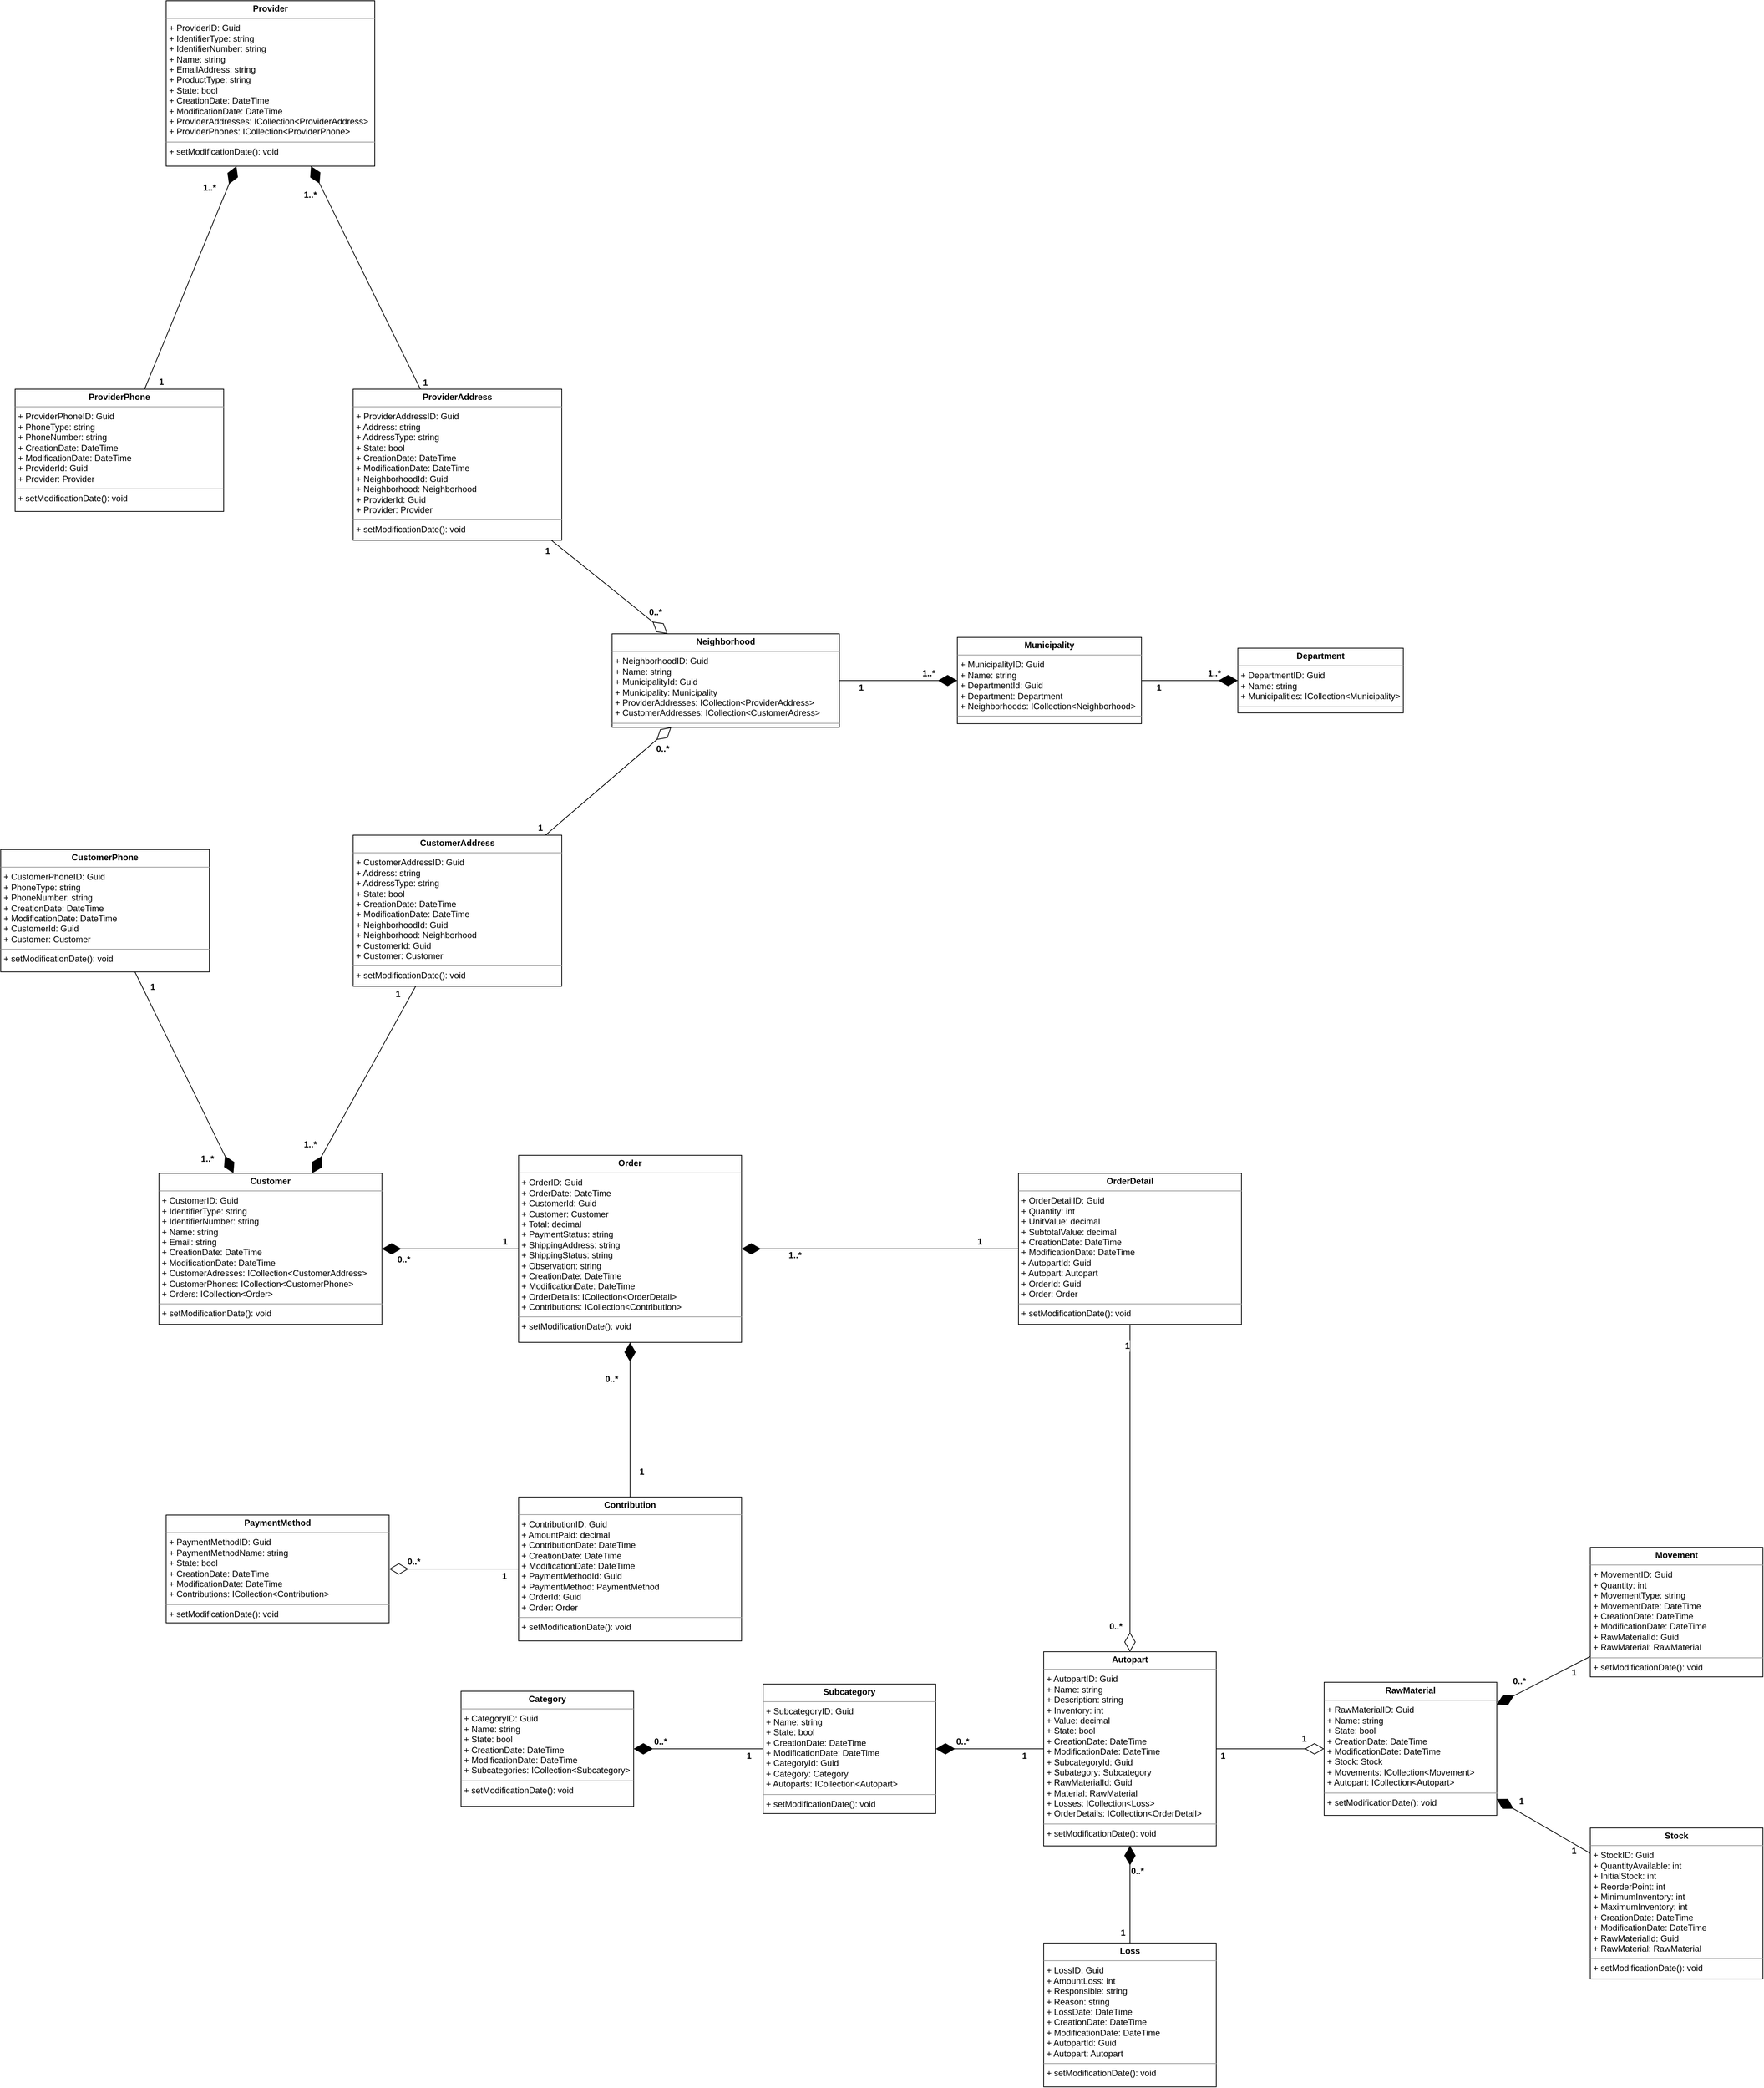 <mxfile version="23.1.7" type="device">
  <diagram id="C5RBs43oDa-KdzZeNtuy" name="Page-1">
    <mxGraphModel dx="5580" dy="4986" grid="1" gridSize="10" guides="1" tooltips="1" connect="1" arrows="1" fold="1" page="1" pageScale="1" pageWidth="827" pageHeight="1169" math="0" shadow="0">
      <root>
        <mxCell id="WIyWlLk6GJQsqaUBKTNV-0" />
        <mxCell id="WIyWlLk6GJQsqaUBKTNV-1" parent="WIyWlLk6GJQsqaUBKTNV-0" />
        <mxCell id="IrrNkazpjq5g9oAB6Xkq-30" value="&lt;p style=&quot;margin:0px;margin-top:4px;text-align:center;&quot;&gt;&lt;b&gt;Category&lt;/b&gt;&lt;/p&gt;&lt;hr size=&quot;1&quot;&gt;&lt;p style=&quot;margin:0px;margin-left:4px;&quot;&gt;+ CategoryID: Guid&lt;/p&gt;&lt;p style=&quot;margin:0px;margin-left:4px;&quot;&gt;+ Name: string&lt;/p&gt;&lt;p style=&quot;margin:0px;margin-left:4px;&quot;&gt;+ State: bool&lt;/p&gt;&lt;p style=&quot;margin:0px;margin-left:4px;&quot;&gt;+ CreationDate: DateTime&lt;/p&gt;&lt;p style=&quot;margin:0px;margin-left:4px;&quot;&gt;+ ModificationDate: DateTime&lt;/p&gt;&lt;p style=&quot;margin:0px;margin-left:4px;&quot;&gt;+ Subcategories: ICollection&amp;lt;Subcategory&amp;gt;&lt;/p&gt;&lt;hr size=&quot;1&quot;&gt;&lt;p style=&quot;margin:0px;margin-left:4px;&quot;&gt;+ setModificationDate(): void&lt;/p&gt;" style="verticalAlign=top;align=left;overflow=fill;html=1;whiteSpace=wrap;" parent="WIyWlLk6GJQsqaUBKTNV-1" vertex="1">
          <mxGeometry x="-1160" y="-920" width="240" height="160" as="geometry" />
        </mxCell>
        <mxCell id="IrrNkazpjq5g9oAB6Xkq-36" value="&lt;p style=&quot;margin:0px;margin-top:4px;text-align:center;&quot;&gt;&lt;b&gt;Subcategory&lt;/b&gt;&lt;/p&gt;&lt;hr size=&quot;1&quot;&gt;&lt;p style=&quot;margin:0px;margin-left:4px;&quot;&gt;+ SubcategoryID: Guid&lt;/p&gt;&lt;p style=&quot;margin:0px;margin-left:4px;&quot;&gt;+ Name: string&lt;/p&gt;&lt;p style=&quot;margin:0px;margin-left:4px;&quot;&gt;+ State: bool&lt;/p&gt;&lt;p style=&quot;margin:0px;margin-left:4px;&quot;&gt;+ CreationDate: DateTime&lt;/p&gt;&lt;p style=&quot;margin:0px;margin-left:4px;&quot;&gt;+ ModificationDate: DateTime&lt;/p&gt;&lt;p style=&quot;margin:0px;margin-left:4px;&quot;&gt;+ CategoryId: Guid&lt;/p&gt;&lt;p style=&quot;margin:0px;margin-left:4px;&quot;&gt;+ Category: Category&lt;/p&gt;&lt;p style=&quot;margin:0px;margin-left:4px;&quot;&gt;+ Autoparts: ICollection&amp;lt;Autopart&amp;gt;&lt;/p&gt;&lt;hr size=&quot;1&quot;&gt;&lt;p style=&quot;margin:0px;margin-left:4px;&quot;&gt;+ setModificationDate(): void&lt;/p&gt;" style="verticalAlign=top;align=left;overflow=fill;html=1;whiteSpace=wrap;" parent="WIyWlLk6GJQsqaUBKTNV-1" vertex="1">
          <mxGeometry x="-740" y="-930" width="240" height="180" as="geometry" />
        </mxCell>
        <mxCell id="IrrNkazpjq5g9oAB6Xkq-37" value="&lt;p style=&quot;margin:0px;margin-top:4px;text-align:center;&quot;&gt;&lt;b&gt;Autopart&lt;/b&gt;&lt;/p&gt;&lt;hr size=&quot;1&quot;&gt;&lt;p style=&quot;margin:0px;margin-left:4px;&quot;&gt;+ AutopartID: Guid&lt;/p&gt;&lt;p style=&quot;margin:0px;margin-left:4px;&quot;&gt;+ Name: string&lt;/p&gt;&lt;p style=&quot;margin:0px;margin-left:4px;&quot;&gt;+ Description: string&lt;/p&gt;&lt;p style=&quot;margin:0px;margin-left:4px;&quot;&gt;+ Inventory: int&lt;/p&gt;&lt;p style=&quot;margin:0px;margin-left:4px;&quot;&gt;+ Value: decimal&lt;/p&gt;&lt;p style=&quot;margin:0px;margin-left:4px;&quot;&gt;+ State: bool&lt;/p&gt;&lt;p style=&quot;margin:0px;margin-left:4px;&quot;&gt;+ CreationDate: DateTime&lt;/p&gt;&lt;p style=&quot;margin:0px;margin-left:4px;&quot;&gt;+ ModificationDate: DateTime&lt;/p&gt;&lt;p style=&quot;margin:0px;margin-left:4px;&quot;&gt;+ SubcategoryId: Guid&lt;/p&gt;&lt;p style=&quot;margin:0px;margin-left:4px;&quot;&gt;+ Subategory: Subcategory&lt;/p&gt;&lt;p style=&quot;margin:0px;margin-left:4px;&quot;&gt;+ RawMaterialId: Guid&lt;/p&gt;&lt;p style=&quot;margin:0px;margin-left:4px;&quot;&gt;+ Material: RawMaterial&lt;/p&gt;&lt;p style=&quot;margin:0px;margin-left:4px;&quot;&gt;+ Losses: ICollection&amp;lt;Loss&amp;gt;&lt;/p&gt;&lt;p style=&quot;margin:0px;margin-left:4px;&quot;&gt;+ OrderDetails: ICollection&amp;lt;OrderDetail&amp;gt;&lt;/p&gt;&lt;hr size=&quot;1&quot;&gt;&lt;p style=&quot;margin:0px;margin-left:4px;&quot;&gt;+ setModificationDate(): void&lt;/p&gt;" style="verticalAlign=top;align=left;overflow=fill;html=1;whiteSpace=wrap;" parent="WIyWlLk6GJQsqaUBKTNV-1" vertex="1">
          <mxGeometry x="-350" y="-975" width="240" height="270" as="geometry" />
        </mxCell>
        <mxCell id="IrrNkazpjq5g9oAB6Xkq-38" value="&lt;p style=&quot;margin:0px;margin-top:4px;text-align:center;&quot;&gt;&lt;b&gt;Loss&lt;/b&gt;&lt;/p&gt;&lt;hr size=&quot;1&quot;&gt;&lt;p style=&quot;margin:0px;margin-left:4px;&quot;&gt;+ LossID: Guid&lt;/p&gt;&lt;p style=&quot;margin:0px;margin-left:4px;&quot;&gt;+ AmountLoss: int&lt;/p&gt;&lt;p style=&quot;margin:0px;margin-left:4px;&quot;&gt;+ Responsible: string&lt;/p&gt;&lt;p style=&quot;margin:0px;margin-left:4px;&quot;&gt;+ Reason: string&lt;/p&gt;&lt;p style=&quot;margin:0px;margin-left:4px;&quot;&gt;+ LossDate: DateTime&lt;/p&gt;&lt;p style=&quot;margin:0px;margin-left:4px;&quot;&gt;+ CreationDate: DateTime&lt;/p&gt;&lt;p style=&quot;margin:0px;margin-left:4px;&quot;&gt;+ ModificationDate: DateTime&lt;/p&gt;&lt;p style=&quot;margin:0px;margin-left:4px;&quot;&gt;+ AutopartId: Guid&lt;/p&gt;&lt;p style=&quot;margin:0px;margin-left:4px;&quot;&gt;+ Autopart: Autopart&lt;/p&gt;&lt;hr size=&quot;1&quot;&gt;&lt;p style=&quot;margin:0px;margin-left:4px;&quot;&gt;+ setModificationDate(): void&lt;/p&gt;" style="verticalAlign=top;align=left;overflow=fill;html=1;whiteSpace=wrap;" parent="WIyWlLk6GJQsqaUBKTNV-1" vertex="1">
          <mxGeometry x="-350" y="-570" width="240" height="200" as="geometry" />
        </mxCell>
        <mxCell id="IrrNkazpjq5g9oAB6Xkq-39" value="&lt;p style=&quot;margin:0px;margin-top:4px;text-align:center;&quot;&gt;&lt;b&gt;RawMaterial&lt;/b&gt;&lt;/p&gt;&lt;hr size=&quot;1&quot;&gt;&lt;p style=&quot;margin:0px;margin-left:4px;&quot;&gt;+ RawMaterialID: Guid&lt;/p&gt;&lt;p style=&quot;margin:0px;margin-left:4px;&quot;&gt;+ Name: string&lt;/p&gt;&lt;p style=&quot;margin:0px;margin-left:4px;&quot;&gt;+ State: bool&lt;/p&gt;&lt;p style=&quot;margin:0px;margin-left:4px;&quot;&gt;+ CreationDate: DateTime&lt;/p&gt;&lt;p style=&quot;margin:0px;margin-left:4px;&quot;&gt;+ ModificationDate: DateTime&lt;/p&gt;&lt;p style=&quot;margin:0px;margin-left:4px;&quot;&gt;+ Stock: Stock&lt;/p&gt;&lt;p style=&quot;margin:0px;margin-left:4px;&quot;&gt;+ Movements: ICollection&amp;lt;Movement&amp;gt;&lt;/p&gt;&lt;p style=&quot;margin:0px;margin-left:4px;&quot;&gt;+ Autopart: ICollection&amp;lt;Autopart&amp;gt;&lt;/p&gt;&lt;hr size=&quot;1&quot;&gt;&lt;p style=&quot;margin:0px;margin-left:4px;&quot;&gt;+ setModificationDate(): void&lt;/p&gt;" style="verticalAlign=top;align=left;overflow=fill;html=1;whiteSpace=wrap;" parent="WIyWlLk6GJQsqaUBKTNV-1" vertex="1">
          <mxGeometry x="40" y="-932.5" width="240" height="185" as="geometry" />
        </mxCell>
        <mxCell id="IrrNkazpjq5g9oAB6Xkq-40" value="&lt;p style=&quot;margin:0px;margin-top:4px;text-align:center;&quot;&gt;&lt;b&gt;Stock&lt;/b&gt;&lt;/p&gt;&lt;hr size=&quot;1&quot;&gt;&lt;p style=&quot;margin:0px;margin-left:4px;&quot;&gt;+ StockID: Guid&lt;/p&gt;&lt;p style=&quot;margin:0px;margin-left:4px;&quot;&gt;+ QuantityAvailable: int&lt;/p&gt;&lt;p style=&quot;margin:0px;margin-left:4px;&quot;&gt;+ InitialStock: int&lt;/p&gt;&lt;p style=&quot;margin:0px;margin-left:4px;&quot;&gt;+ ReorderPoint: int&lt;/p&gt;&lt;p style=&quot;margin:0px;margin-left:4px;&quot;&gt;+ MinimumInventory: int&lt;/p&gt;&lt;p style=&quot;margin:0px;margin-left:4px;&quot;&gt;+ MaximumInventory: int&lt;/p&gt;&lt;p style=&quot;margin:0px;margin-left:4px;&quot;&gt;+ CreationDate: DateTime&lt;/p&gt;&lt;p style=&quot;margin:0px;margin-left:4px;&quot;&gt;+ ModificationDate: DateTime&lt;/p&gt;&lt;p style=&quot;margin:0px;margin-left:4px;&quot;&gt;+ RawMaterialId: Guid&lt;/p&gt;&lt;p style=&quot;margin:0px;margin-left:4px;&quot;&gt;+ RawMaterial: RawMaterial&lt;/p&gt;&lt;hr size=&quot;1&quot;&gt;&lt;p style=&quot;margin:0px;margin-left:4px;&quot;&gt;+ setModificationDate(): void&lt;/p&gt;" style="verticalAlign=top;align=left;overflow=fill;html=1;whiteSpace=wrap;" parent="WIyWlLk6GJQsqaUBKTNV-1" vertex="1">
          <mxGeometry x="410" y="-730" width="240" height="210" as="geometry" />
        </mxCell>
        <mxCell id="IrrNkazpjq5g9oAB6Xkq-41" value="&lt;p style=&quot;margin:0px;margin-top:4px;text-align:center;&quot;&gt;&lt;b&gt;Movement&lt;/b&gt;&lt;/p&gt;&lt;hr size=&quot;1&quot;&gt;&lt;p style=&quot;margin:0px;margin-left:4px;&quot;&gt;+ MovementID: Guid&lt;/p&gt;&lt;p style=&quot;margin:0px;margin-left:4px;&quot;&gt;+ Quantity: int&lt;/p&gt;&lt;p style=&quot;margin:0px;margin-left:4px;&quot;&gt;+ MovementType: string&lt;/p&gt;&lt;p style=&quot;margin:0px;margin-left:4px;&quot;&gt;+ MovementDate: DateTime&lt;/p&gt;&lt;p style=&quot;margin:0px;margin-left:4px;&quot;&gt;+ CreationDate: DateTime&lt;/p&gt;&lt;p style=&quot;margin:0px;margin-left:4px;&quot;&gt;+ ModificationDate: DateTime&lt;/p&gt;&lt;p style=&quot;margin:0px;margin-left:4px;&quot;&gt;+ RawMaterialId: Guid&lt;/p&gt;&lt;p style=&quot;margin:0px;margin-left:4px;&quot;&gt;+ RawMaterial: RawMaterial&lt;/p&gt;&lt;hr size=&quot;1&quot;&gt;&lt;p style=&quot;margin:0px;margin-left:4px;&quot;&gt;+ setModificationDate(): void&lt;/p&gt;" style="verticalAlign=top;align=left;overflow=fill;html=1;whiteSpace=wrap;" parent="WIyWlLk6GJQsqaUBKTNV-1" vertex="1">
          <mxGeometry x="410" y="-1120" width="240" height="180" as="geometry" />
        </mxCell>
        <mxCell id="I-aZvUhNGSiY2AcWA4Bw-1" value="" style="endArrow=diamondThin;endFill=1;endSize=24;html=1;rounded=0;" parent="WIyWlLk6GJQsqaUBKTNV-1" source="IrrNkazpjq5g9oAB6Xkq-36" target="IrrNkazpjq5g9oAB6Xkq-30" edge="1">
          <mxGeometry width="160" relative="1" as="geometry">
            <mxPoint x="-830" y="-610" as="sourcePoint" />
            <mxPoint x="-670" y="-610" as="targetPoint" />
          </mxGeometry>
        </mxCell>
        <mxCell id="I-aZvUhNGSiY2AcWA4Bw-2" value="&lt;b&gt;&lt;font style=&quot;font-size: 12px;&quot;&gt;0..*&lt;/font&gt;&lt;/b&gt;" style="edgeLabel;html=1;align=center;verticalAlign=middle;resizable=0;points=[];" parent="I-aZvUhNGSiY2AcWA4Bw-1" vertex="1" connectable="0">
          <mxGeometry x="0.628" y="3" relative="1" as="geometry">
            <mxPoint x="3" y="-13" as="offset" />
          </mxGeometry>
        </mxCell>
        <mxCell id="I-aZvUhNGSiY2AcWA4Bw-3" value="&lt;b&gt;&lt;font style=&quot;font-size: 12px;&quot;&gt;1&lt;/font&gt;&lt;/b&gt;" style="edgeLabel;html=1;align=center;verticalAlign=middle;resizable=0;points=[];" parent="I-aZvUhNGSiY2AcWA4Bw-1" vertex="1" connectable="0">
          <mxGeometry x="-0.797" relative="1" as="geometry">
            <mxPoint x="-2" y="10" as="offset" />
          </mxGeometry>
        </mxCell>
        <mxCell id="I-aZvUhNGSiY2AcWA4Bw-4" value="" style="endArrow=diamondThin;endFill=1;endSize=24;html=1;rounded=0;" parent="WIyWlLk6GJQsqaUBKTNV-1" source="I-aZvUhNGSiY2AcWA4Bw-63" target="I-aZvUhNGSiY2AcWA4Bw-62" edge="1">
          <mxGeometry width="160" relative="1" as="geometry">
            <mxPoint x="-185" y="-2199" as="sourcePoint" />
            <mxPoint x="-25" y="-2199" as="targetPoint" />
          </mxGeometry>
        </mxCell>
        <mxCell id="I-aZvUhNGSiY2AcWA4Bw-6" value="&lt;b&gt;&lt;font style=&quot;font-size: 12px;&quot;&gt;1..*&lt;/font&gt;&lt;/b&gt;" style="edgeLabel;html=1;align=center;verticalAlign=middle;resizable=0;points=[];" parent="I-aZvUhNGSiY2AcWA4Bw-4" vertex="1" connectable="0">
          <mxGeometry x="0.504" y="-3" relative="1" as="geometry">
            <mxPoint y="-13" as="offset" />
          </mxGeometry>
        </mxCell>
        <mxCell id="I-aZvUhNGSiY2AcWA4Bw-7" value="&lt;b&gt;&lt;font style=&quot;font-size: 12px;&quot;&gt;1&lt;/font&gt;&lt;/b&gt;" style="edgeLabel;html=1;align=center;verticalAlign=middle;resizable=0;points=[];" parent="I-aZvUhNGSiY2AcWA4Bw-4" vertex="1" connectable="0">
          <mxGeometry x="-0.642" relative="1" as="geometry">
            <mxPoint y="10" as="offset" />
          </mxGeometry>
        </mxCell>
        <mxCell id="I-aZvUhNGSiY2AcWA4Bw-8" value="" style="endArrow=diamondThin;endFill=1;endSize=24;html=1;rounded=0;" parent="WIyWlLk6GJQsqaUBKTNV-1" source="IrrNkazpjq5g9oAB6Xkq-37" target="IrrNkazpjq5g9oAB6Xkq-36" edge="1">
          <mxGeometry width="160" relative="1" as="geometry">
            <mxPoint x="-390" y="-880" as="sourcePoint" />
            <mxPoint x="-230" y="-880" as="targetPoint" />
          </mxGeometry>
        </mxCell>
        <mxCell id="I-aZvUhNGSiY2AcWA4Bw-9" value="&lt;b&gt;&lt;font style=&quot;font-size: 12px;&quot;&gt;0..*&lt;/font&gt;&lt;/b&gt;" style="edgeLabel;html=1;align=center;verticalAlign=middle;resizable=0;points=[];" parent="I-aZvUhNGSiY2AcWA4Bw-8" vertex="1" connectable="0">
          <mxGeometry x="0.504" y="-3" relative="1" as="geometry">
            <mxPoint y="-7" as="offset" />
          </mxGeometry>
        </mxCell>
        <mxCell id="I-aZvUhNGSiY2AcWA4Bw-10" value="&lt;b&gt;&lt;font style=&quot;font-size: 12px;&quot;&gt;1&lt;/font&gt;&lt;/b&gt;" style="edgeLabel;html=1;align=center;verticalAlign=middle;resizable=0;points=[];" parent="I-aZvUhNGSiY2AcWA4Bw-8" vertex="1" connectable="0">
          <mxGeometry x="-0.642" relative="1" as="geometry">
            <mxPoint y="10" as="offset" />
          </mxGeometry>
        </mxCell>
        <mxCell id="I-aZvUhNGSiY2AcWA4Bw-17" value="" style="endArrow=diamondThin;endFill=1;endSize=24;html=1;rounded=0;" parent="WIyWlLk6GJQsqaUBKTNV-1" source="IrrNkazpjq5g9oAB6Xkq-38" target="IrrNkazpjq5g9oAB6Xkq-37" edge="1">
          <mxGeometry width="160" relative="1" as="geometry">
            <mxPoint x="-300" y="-630" as="sourcePoint" />
            <mxPoint x="-140" y="-630" as="targetPoint" />
          </mxGeometry>
        </mxCell>
        <mxCell id="I-aZvUhNGSiY2AcWA4Bw-18" value="&lt;b&gt;&lt;font style=&quot;font-size: 12px;&quot;&gt;0..*&lt;/font&gt;&lt;/b&gt;" style="edgeLabel;html=1;align=center;verticalAlign=middle;resizable=0;points=[];" parent="I-aZvUhNGSiY2AcWA4Bw-17" vertex="1" connectable="0">
          <mxGeometry x="0.504" y="-3" relative="1" as="geometry">
            <mxPoint x="7" y="1" as="offset" />
          </mxGeometry>
        </mxCell>
        <mxCell id="I-aZvUhNGSiY2AcWA4Bw-19" value="&lt;b&gt;&lt;font style=&quot;font-size: 12px;&quot;&gt;1&lt;/font&gt;&lt;/b&gt;" style="edgeLabel;html=1;align=center;verticalAlign=middle;resizable=0;points=[];" parent="I-aZvUhNGSiY2AcWA4Bw-17" vertex="1" connectable="0">
          <mxGeometry x="-0.642" relative="1" as="geometry">
            <mxPoint x="-10" y="10" as="offset" />
          </mxGeometry>
        </mxCell>
        <mxCell id="I-aZvUhNGSiY2AcWA4Bw-20" value="" style="endArrow=diamondThin;endFill=1;endSize=24;html=1;rounded=0;" parent="WIyWlLk6GJQsqaUBKTNV-1" source="IrrNkazpjq5g9oAB6Xkq-41" target="IrrNkazpjq5g9oAB6Xkq-39" edge="1">
          <mxGeometry width="160" relative="1" as="geometry">
            <mxPoint x="30" y="-1040" as="sourcePoint" />
            <mxPoint x="190" y="-1040" as="targetPoint" />
          </mxGeometry>
        </mxCell>
        <mxCell id="I-aZvUhNGSiY2AcWA4Bw-21" value="&lt;b&gt;&lt;font style=&quot;font-size: 12px;&quot;&gt;0..*&lt;/font&gt;&lt;/b&gt;" style="edgeLabel;html=1;align=center;verticalAlign=middle;resizable=0;points=[];" parent="I-aZvUhNGSiY2AcWA4Bw-20" vertex="1" connectable="0">
          <mxGeometry x="0.504" y="-3" relative="1" as="geometry">
            <mxPoint y="-13" as="offset" />
          </mxGeometry>
        </mxCell>
        <mxCell id="I-aZvUhNGSiY2AcWA4Bw-22" value="&lt;b&gt;&lt;font style=&quot;font-size: 12px;&quot;&gt;1&lt;/font&gt;&lt;/b&gt;" style="edgeLabel;html=1;align=center;verticalAlign=middle;resizable=0;points=[];" parent="I-aZvUhNGSiY2AcWA4Bw-20" vertex="1" connectable="0">
          <mxGeometry x="-0.642" relative="1" as="geometry">
            <mxPoint y="10" as="offset" />
          </mxGeometry>
        </mxCell>
        <mxCell id="I-aZvUhNGSiY2AcWA4Bw-23" value="" style="endArrow=diamondThin;endFill=1;endSize=24;html=1;rounded=0;" parent="WIyWlLk6GJQsqaUBKTNV-1" source="IrrNkazpjq5g9oAB6Xkq-40" target="IrrNkazpjq5g9oAB6Xkq-39" edge="1">
          <mxGeometry width="160" relative="1" as="geometry">
            <mxPoint x="350" y="-840.5" as="sourcePoint" />
            <mxPoint x="510" y="-840.5" as="targetPoint" />
          </mxGeometry>
        </mxCell>
        <mxCell id="I-aZvUhNGSiY2AcWA4Bw-24" value="&lt;b&gt;&lt;font style=&quot;font-size: 12px;&quot;&gt;1&lt;/font&gt;&lt;/b&gt;" style="edgeLabel;html=1;align=center;verticalAlign=middle;resizable=0;points=[];" parent="I-aZvUhNGSiY2AcWA4Bw-23" vertex="1" connectable="0">
          <mxGeometry x="0.504" y="-3" relative="1" as="geometry">
            <mxPoint y="-13" as="offset" />
          </mxGeometry>
        </mxCell>
        <mxCell id="I-aZvUhNGSiY2AcWA4Bw-25" value="&lt;b&gt;&lt;font style=&quot;font-size: 12px;&quot;&gt;1&lt;/font&gt;&lt;/b&gt;" style="edgeLabel;html=1;align=center;verticalAlign=middle;resizable=0;points=[];" parent="I-aZvUhNGSiY2AcWA4Bw-23" vertex="1" connectable="0">
          <mxGeometry x="-0.642" relative="1" as="geometry">
            <mxPoint y="10" as="offset" />
          </mxGeometry>
        </mxCell>
        <mxCell id="I-aZvUhNGSiY2AcWA4Bw-26" value="&lt;p style=&quot;margin:0px;margin-top:4px;text-align:center;&quot;&gt;&lt;b&gt;Provider&lt;/b&gt;&lt;/p&gt;&lt;hr size=&quot;1&quot;&gt;&lt;p style=&quot;margin:0px;margin-left:4px;&quot;&gt;+ ProviderID: Guid&lt;/p&gt;&lt;p style=&quot;margin:0px;margin-left:4px;&quot;&gt;+ IdentifierType: string&lt;/p&gt;&lt;p style=&quot;margin:0px;margin-left:4px;&quot;&gt;+ IdentifierNumber: string&lt;/p&gt;&lt;p style=&quot;margin:0px;margin-left:4px;&quot;&gt;+ Name: string&lt;/p&gt;&lt;p style=&quot;margin:0px;margin-left:4px;&quot;&gt;+ EmailAddress: string&lt;/p&gt;&lt;p style=&quot;margin:0px;margin-left:4px;&quot;&gt;+ ProductType: string&lt;/p&gt;&lt;p style=&quot;margin:0px;margin-left:4px;&quot;&gt;+ State: bool&lt;/p&gt;&lt;p style=&quot;margin:0px;margin-left:4px;&quot;&gt;+ CreationDate: DateTime&lt;/p&gt;&lt;p style=&quot;margin:0px;margin-left:4px;&quot;&gt;+ ModificationDate: DateTime&lt;/p&gt;&lt;p style=&quot;margin:0px;margin-left:4px;&quot;&gt;+ ProviderAddresses: ICollection&amp;lt;ProviderAddress&amp;gt;&lt;/p&gt;&lt;p style=&quot;margin:0px;margin-left:4px;&quot;&gt;+ ProviderPhones: ICollection&amp;lt;ProviderPhone&amp;gt;&lt;/p&gt;&lt;hr size=&quot;1&quot;&gt;&lt;p style=&quot;margin:0px;margin-left:4px;&quot;&gt;+ setModificationDate(): void&lt;/p&gt;" style="verticalAlign=top;align=left;overflow=fill;html=1;whiteSpace=wrap;" parent="WIyWlLk6GJQsqaUBKTNV-1" vertex="1">
          <mxGeometry x="-1570" y="-3270" width="290" height="230" as="geometry" />
        </mxCell>
        <mxCell id="I-aZvUhNGSiY2AcWA4Bw-27" value="&lt;p style=&quot;margin:0px;margin-top:4px;text-align:center;&quot;&gt;&lt;b&gt;ProviderAddress&lt;/b&gt;&lt;/p&gt;&lt;hr size=&quot;1&quot;&gt;&lt;p style=&quot;margin:0px;margin-left:4px;&quot;&gt;+ ProviderAddressID: Guid&lt;/p&gt;&lt;p style=&quot;margin:0px;margin-left:4px;&quot;&gt;+ Address: string&lt;/p&gt;&lt;p style=&quot;margin:0px;margin-left:4px;&quot;&gt;+ AddressType: string&lt;/p&gt;&lt;p style=&quot;margin:0px;margin-left:4px;&quot;&gt;+ State: bool&lt;/p&gt;&lt;p style=&quot;margin:0px;margin-left:4px;&quot;&gt;+ CreationDate: DateTime&lt;/p&gt;&lt;p style=&quot;margin:0px;margin-left:4px;&quot;&gt;+ ModificationDate: DateTime&lt;/p&gt;&lt;p style=&quot;margin:0px;margin-left:4px;&quot;&gt;+ NeighborhoodId: Guid&lt;/p&gt;&lt;p style=&quot;margin:0px;margin-left:4px;&quot;&gt;+ Neighborhood: Neighborhood&lt;/p&gt;&lt;p style=&quot;margin:0px;margin-left:4px;&quot;&gt;+ ProviderId: Guid&lt;/p&gt;&lt;p style=&quot;margin:0px;margin-left:4px;&quot;&gt;+ Provider: Provider&lt;/p&gt;&lt;hr size=&quot;1&quot;&gt;&lt;p style=&quot;margin:0px;margin-left:4px;&quot;&gt;+ setModificationDate(): void&lt;/p&gt;" style="verticalAlign=top;align=left;overflow=fill;html=1;whiteSpace=wrap;" parent="WIyWlLk6GJQsqaUBKTNV-1" vertex="1">
          <mxGeometry x="-1310" y="-2730" width="290" height="210" as="geometry" />
        </mxCell>
        <mxCell id="I-aZvUhNGSiY2AcWA4Bw-28" value="&lt;p style=&quot;margin:0px;margin-top:4px;text-align:center;&quot;&gt;&lt;b&gt;ProviderPhone&lt;/b&gt;&lt;/p&gt;&lt;hr size=&quot;1&quot;&gt;&lt;p style=&quot;margin:0px;margin-left:4px;&quot;&gt;+ ProviderPhoneID: Guid&lt;/p&gt;&lt;p style=&quot;margin:0px;margin-left:4px;&quot;&gt;+ PhoneType: string&lt;/p&gt;&lt;p style=&quot;margin:0px;margin-left:4px;&quot;&gt;+ PhoneNumber: string&lt;/p&gt;&lt;p style=&quot;margin:0px;margin-left:4px;&quot;&gt;+ CreationDate: DateTime&lt;/p&gt;&lt;p style=&quot;margin:0px;margin-left:4px;&quot;&gt;+ ModificationDate: DateTime&lt;/p&gt;&lt;p style=&quot;margin:0px;margin-left:4px;&quot;&gt;+ ProviderId: Guid&lt;/p&gt;&lt;p style=&quot;margin:0px;margin-left:4px;&quot;&gt;+ Provider: Provider&lt;/p&gt;&lt;hr size=&quot;1&quot;&gt;&lt;p style=&quot;margin:0px;margin-left:4px;&quot;&gt;+ setModificationDate(): void&lt;/p&gt;" style="verticalAlign=top;align=left;overflow=fill;html=1;whiteSpace=wrap;" parent="WIyWlLk6GJQsqaUBKTNV-1" vertex="1">
          <mxGeometry x="-1780" y="-2730" width="290" height="170" as="geometry" />
        </mxCell>
        <mxCell id="I-aZvUhNGSiY2AcWA4Bw-29" value="" style="endArrow=diamondThin;endFill=1;endSize=24;html=1;rounded=0;" parent="WIyWlLk6GJQsqaUBKTNV-1" source="I-aZvUhNGSiY2AcWA4Bw-28" target="I-aZvUhNGSiY2AcWA4Bw-26" edge="1">
          <mxGeometry width="160" relative="1" as="geometry">
            <mxPoint x="-1810" y="-2530" as="sourcePoint" />
            <mxPoint x="-1650" y="-2530" as="targetPoint" />
          </mxGeometry>
        </mxCell>
        <mxCell id="I-aZvUhNGSiY2AcWA4Bw-30" value="&lt;b&gt;&lt;font style=&quot;font-size: 12px;&quot;&gt;1..*&lt;/font&gt;&lt;/b&gt;" style="edgeLabel;html=1;align=center;verticalAlign=middle;resizable=0;points=[];" parent="I-aZvUhNGSiY2AcWA4Bw-29" vertex="1" connectable="0">
          <mxGeometry x="0.504" y="-3" relative="1" as="geometry">
            <mxPoint x="-9" y="-48" as="offset" />
          </mxGeometry>
        </mxCell>
        <mxCell id="I-aZvUhNGSiY2AcWA4Bw-31" value="&lt;b&gt;&lt;font style=&quot;font-size: 12px;&quot;&gt;1&lt;/font&gt;&lt;/b&gt;" style="edgeLabel;html=1;align=center;verticalAlign=middle;resizable=0;points=[];" parent="I-aZvUhNGSiY2AcWA4Bw-29" vertex="1" connectable="0">
          <mxGeometry x="-0.642" relative="1" as="geometry">
            <mxPoint y="45" as="offset" />
          </mxGeometry>
        </mxCell>
        <mxCell id="I-aZvUhNGSiY2AcWA4Bw-32" value="" style="endArrow=diamondThin;endFill=1;endSize=24;html=1;rounded=0;" parent="WIyWlLk6GJQsqaUBKTNV-1" source="I-aZvUhNGSiY2AcWA4Bw-27" target="I-aZvUhNGSiY2AcWA4Bw-26" edge="1">
          <mxGeometry width="160" relative="1" as="geometry">
            <mxPoint x="-1616" y="-2800" as="sourcePoint" />
            <mxPoint x="-1756" y="-2820" as="targetPoint" />
          </mxGeometry>
        </mxCell>
        <mxCell id="I-aZvUhNGSiY2AcWA4Bw-33" value="&lt;b&gt;&lt;font style=&quot;font-size: 12px;&quot;&gt;1..*&lt;/font&gt;&lt;/b&gt;" style="edgeLabel;html=1;align=center;verticalAlign=middle;resizable=0;points=[];" parent="I-aZvUhNGSiY2AcWA4Bw-32" vertex="1" connectable="0">
          <mxGeometry x="0.504" y="-3" relative="1" as="geometry">
            <mxPoint x="-42" y="-36" as="offset" />
          </mxGeometry>
        </mxCell>
        <mxCell id="I-aZvUhNGSiY2AcWA4Bw-34" value="&lt;b&gt;&lt;font style=&quot;font-size: 12px;&quot;&gt;1&lt;/font&gt;&lt;/b&gt;" style="edgeLabel;html=1;align=center;verticalAlign=middle;resizable=0;points=[];" parent="I-aZvUhNGSiY2AcWA4Bw-32" vertex="1" connectable="0">
          <mxGeometry x="-0.642" relative="1" as="geometry">
            <mxPoint x="34" y="46" as="offset" />
          </mxGeometry>
        </mxCell>
        <mxCell id="I-aZvUhNGSiY2AcWA4Bw-36" value="&lt;p style=&quot;margin:0px;margin-top:4px;text-align:center;&quot;&gt;&lt;b&gt;Customer&lt;/b&gt;&lt;/p&gt;&lt;hr size=&quot;1&quot;&gt;&lt;p style=&quot;margin:0px;margin-left:4px;&quot;&gt;+ CustomerID: Guid&lt;/p&gt;&lt;p style=&quot;margin:0px;margin-left:4px;&quot;&gt;+ IdentifierType: string&lt;/p&gt;&lt;p style=&quot;margin:0px;margin-left:4px;&quot;&gt;+ IdentifierNumber: string&lt;/p&gt;&lt;p style=&quot;margin:0px;margin-left:4px;&quot;&gt;+ Name: string&lt;/p&gt;&lt;p style=&quot;margin:0px;margin-left:4px;&quot;&gt;+ Email: string&lt;/p&gt;&lt;p style=&quot;margin:0px;margin-left:4px;&quot;&gt;+ CreationDate: DateTime&lt;/p&gt;&lt;p style=&quot;margin:0px;margin-left:4px;&quot;&gt;+ ModificationDate: DateTime&lt;/p&gt;&lt;p style=&quot;margin:0px;margin-left:4px;&quot;&gt;+ CustomerAdresses: ICollection&amp;lt;CustomerAddress&amp;gt;&lt;/p&gt;&lt;p style=&quot;margin:0px;margin-left:4px;&quot;&gt;+ CustomerPhones: ICollection&amp;lt;CustomerPhone&amp;gt;&lt;/p&gt;&lt;p style=&quot;margin:0px;margin-left:4px;&quot;&gt;+ Orders: ICollection&amp;lt;Order&amp;gt;&lt;/p&gt;&lt;hr size=&quot;1&quot;&gt;&lt;p style=&quot;margin:0px;margin-left:4px;&quot;&gt;+ setModificationDate(): void&lt;/p&gt;" style="verticalAlign=top;align=left;overflow=fill;html=1;whiteSpace=wrap;" parent="WIyWlLk6GJQsqaUBKTNV-1" vertex="1">
          <mxGeometry x="-1580" y="-1640" width="310" height="210" as="geometry" />
        </mxCell>
        <mxCell id="I-aZvUhNGSiY2AcWA4Bw-37" value="&lt;p style=&quot;margin:0px;margin-top:4px;text-align:center;&quot;&gt;&lt;b&gt;CustomerAddress&lt;/b&gt;&lt;/p&gt;&lt;hr size=&quot;1&quot;&gt;&lt;p style=&quot;margin:0px;margin-left:4px;&quot;&gt;+ CustomerAddressID: Guid&lt;/p&gt;&lt;p style=&quot;margin:0px;margin-left:4px;&quot;&gt;+ Address: string&lt;/p&gt;&lt;p style=&quot;margin:0px;margin-left:4px;&quot;&gt;+ AddressType: string&lt;/p&gt;&lt;p style=&quot;margin:0px;margin-left:4px;&quot;&gt;+ State: bool&lt;/p&gt;&lt;p style=&quot;margin:0px;margin-left:4px;&quot;&gt;+ CreationDate: DateTime&lt;/p&gt;&lt;p style=&quot;margin:0px;margin-left:4px;&quot;&gt;+ ModificationDate: DateTime&lt;/p&gt;&lt;p style=&quot;margin:0px;margin-left:4px;&quot;&gt;+ NeighborhoodId: Guid&lt;/p&gt;&lt;p style=&quot;margin:0px;margin-left:4px;&quot;&gt;+ Neighborhood: Neighborhood&lt;/p&gt;&lt;p style=&quot;margin:0px;margin-left:4px;&quot;&gt;+ CustomerId: Guid&lt;/p&gt;&lt;p style=&quot;margin:0px;margin-left:4px;&quot;&gt;+ Customer: Customer&lt;/p&gt;&lt;hr size=&quot;1&quot;&gt;&lt;p style=&quot;margin:0px;margin-left:4px;&quot;&gt;+ setModificationDate(): void&lt;/p&gt;" style="verticalAlign=top;align=left;overflow=fill;html=1;whiteSpace=wrap;" parent="WIyWlLk6GJQsqaUBKTNV-1" vertex="1">
          <mxGeometry x="-1310" y="-2110" width="290" height="210" as="geometry" />
        </mxCell>
        <mxCell id="I-aZvUhNGSiY2AcWA4Bw-38" value="&lt;p style=&quot;margin:0px;margin-top:4px;text-align:center;&quot;&gt;&lt;b&gt;CustomerPhone&lt;/b&gt;&lt;/p&gt;&lt;hr size=&quot;1&quot;&gt;&lt;p style=&quot;margin:0px;margin-left:4px;&quot;&gt;+ CustomerPhoneID: Guid&lt;/p&gt;&lt;p style=&quot;margin:0px;margin-left:4px;&quot;&gt;+ PhoneType: string&lt;/p&gt;&lt;p style=&quot;margin:0px;margin-left:4px;&quot;&gt;+ PhoneNumber: string&lt;/p&gt;&lt;p style=&quot;margin:0px;margin-left:4px;&quot;&gt;+ CreationDate: DateTime&lt;/p&gt;&lt;p style=&quot;margin:0px;margin-left:4px;&quot;&gt;+ ModificationDate: DateTime&lt;/p&gt;&lt;p style=&quot;margin:0px;margin-left:4px;&quot;&gt;+ CustomerId: Guid&lt;/p&gt;&lt;p style=&quot;margin:0px;margin-left:4px;&quot;&gt;+ Customer: Customer&lt;/p&gt;&lt;hr size=&quot;1&quot;&gt;&lt;p style=&quot;margin:0px;margin-left:4px;&quot;&gt;+ setModificationDate(): void&lt;/p&gt;" style="verticalAlign=top;align=left;overflow=fill;html=1;whiteSpace=wrap;" parent="WIyWlLk6GJQsqaUBKTNV-1" vertex="1">
          <mxGeometry x="-1800" y="-2090" width="290" height="170" as="geometry" />
        </mxCell>
        <mxCell id="I-aZvUhNGSiY2AcWA4Bw-39" value="" style="endArrow=diamondThin;endFill=1;endSize=24;html=1;rounded=0;" parent="WIyWlLk6GJQsqaUBKTNV-1" source="I-aZvUhNGSiY2AcWA4Bw-37" target="I-aZvUhNGSiY2AcWA4Bw-36" edge="1">
          <mxGeometry width="160" relative="1" as="geometry">
            <mxPoint x="-1630" y="-1730" as="sourcePoint" />
            <mxPoint x="-1470" y="-1730" as="targetPoint" />
          </mxGeometry>
        </mxCell>
        <mxCell id="I-aZvUhNGSiY2AcWA4Bw-40" value="&lt;b&gt;&lt;font style=&quot;font-size: 12px;&quot;&gt;1..*&lt;/font&gt;&lt;/b&gt;" style="edgeLabel;html=1;align=center;verticalAlign=middle;resizable=0;points=[];" parent="I-aZvUhNGSiY2AcWA4Bw-39" vertex="1" connectable="0">
          <mxGeometry x="0.504" y="-3" relative="1" as="geometry">
            <mxPoint x="-36" y="26" as="offset" />
          </mxGeometry>
        </mxCell>
        <mxCell id="I-aZvUhNGSiY2AcWA4Bw-41" value="&lt;b&gt;&lt;font style=&quot;font-size: 12px;&quot;&gt;1&lt;/font&gt;&lt;/b&gt;" style="edgeLabel;html=1;align=center;verticalAlign=middle;resizable=0;points=[];" parent="I-aZvUhNGSiY2AcWA4Bw-39" vertex="1" connectable="0">
          <mxGeometry x="-0.642" relative="1" as="geometry">
            <mxPoint y="-36" as="offset" />
          </mxGeometry>
        </mxCell>
        <mxCell id="I-aZvUhNGSiY2AcWA4Bw-42" value="" style="endArrow=diamondThin;endFill=1;endSize=24;html=1;rounded=0;" parent="WIyWlLk6GJQsqaUBKTNV-1" source="I-aZvUhNGSiY2AcWA4Bw-38" target="I-aZvUhNGSiY2AcWA4Bw-36" edge="1">
          <mxGeometry width="160" relative="1" as="geometry">
            <mxPoint x="-1750" y="-1580" as="sourcePoint" />
            <mxPoint x="-1590" y="-1507" as="targetPoint" />
          </mxGeometry>
        </mxCell>
        <mxCell id="I-aZvUhNGSiY2AcWA4Bw-43" value="&lt;b&gt;&lt;font style=&quot;font-size: 12px;&quot;&gt;1..*&lt;/font&gt;&lt;/b&gt;" style="edgeLabel;html=1;align=center;verticalAlign=middle;resizable=0;points=[];" parent="I-aZvUhNGSiY2AcWA4Bw-42" vertex="1" connectable="0">
          <mxGeometry x="0.504" y="-3" relative="1" as="geometry">
            <mxPoint y="48" as="offset" />
          </mxGeometry>
        </mxCell>
        <mxCell id="I-aZvUhNGSiY2AcWA4Bw-44" value="&lt;b&gt;&lt;font style=&quot;font-size: 12px;&quot;&gt;1&lt;/font&gt;&lt;/b&gt;" style="edgeLabel;html=1;align=center;verticalAlign=middle;resizable=0;points=[];" parent="I-aZvUhNGSiY2AcWA4Bw-42" vertex="1" connectable="0">
          <mxGeometry x="-0.642" relative="1" as="geometry">
            <mxPoint y="-30" as="offset" />
          </mxGeometry>
        </mxCell>
        <mxCell id="I-aZvUhNGSiY2AcWA4Bw-45" value="&lt;p style=&quot;margin:0px;margin-top:4px;text-align:center;&quot;&gt;&lt;b&gt;Contribution&lt;/b&gt;&lt;/p&gt;&lt;hr size=&quot;1&quot;&gt;&lt;p style=&quot;margin:0px;margin-left:4px;&quot;&gt;+ ContributionID: Guid&lt;/p&gt;&lt;p style=&quot;margin:0px;margin-left:4px;&quot;&gt;+ AmountPaid: decimal&lt;/p&gt;&lt;p style=&quot;margin:0px;margin-left:4px;&quot;&gt;+ ContributionDate: DateTime&lt;/p&gt;&lt;p style=&quot;margin:0px;margin-left:4px;&quot;&gt;+ CreationDate: DateTime&lt;/p&gt;&lt;p style=&quot;margin:0px;margin-left:4px;&quot;&gt;+ ModificationDate: DateTime&lt;/p&gt;&lt;p style=&quot;margin:0px;margin-left:4px;&quot;&gt;+ PaymentMethodId: Guid&lt;/p&gt;&lt;p style=&quot;margin:0px;margin-left:4px;&quot;&gt;+ PaymentMethod: PaymentMethod&lt;/p&gt;&lt;p style=&quot;margin:0px;margin-left:4px;&quot;&gt;+ OrderId: Guid&lt;/p&gt;&lt;p style=&quot;margin:0px;margin-left:4px;&quot;&gt;+ Order: Order&lt;/p&gt;&lt;hr size=&quot;1&quot;&gt;&lt;p style=&quot;margin:0px;margin-left:4px;&quot;&gt;+ setModificationDate(): void&lt;/p&gt;" style="verticalAlign=top;align=left;overflow=fill;html=1;whiteSpace=wrap;" parent="WIyWlLk6GJQsqaUBKTNV-1" vertex="1">
          <mxGeometry x="-1080" y="-1190" width="310" height="200" as="geometry" />
        </mxCell>
        <mxCell id="I-aZvUhNGSiY2AcWA4Bw-46" value="&lt;p style=&quot;margin:0px;margin-top:4px;text-align:center;&quot;&gt;&lt;b&gt;PaymentMethod&lt;/b&gt;&lt;/p&gt;&lt;hr size=&quot;1&quot;&gt;&lt;p style=&quot;margin:0px;margin-left:4px;&quot;&gt;+ PaymentMethodID: Guid&lt;/p&gt;&lt;p style=&quot;margin:0px;margin-left:4px;&quot;&gt;+ PaymentMethodName: string&lt;/p&gt;&lt;p style=&quot;margin:0px;margin-left:4px;&quot;&gt;+ State: bool&lt;/p&gt;&lt;p style=&quot;margin:0px;margin-left:4px;&quot;&gt;+ CreationDate: DateTime&lt;/p&gt;&lt;p style=&quot;margin:0px;margin-left:4px;&quot;&gt;+ ModificationDate: DateTime&lt;/p&gt;&lt;p style=&quot;margin:0px;margin-left:4px;&quot;&gt;+ Contributions: ICollection&amp;lt;Contribution&amp;gt;&lt;/p&gt;&lt;hr size=&quot;1&quot;&gt;&lt;p style=&quot;margin:0px;margin-left:4px;&quot;&gt;+ setModificationDate(): void&lt;/p&gt;" style="verticalAlign=top;align=left;overflow=fill;html=1;whiteSpace=wrap;" parent="WIyWlLk6GJQsqaUBKTNV-1" vertex="1">
          <mxGeometry x="-1570" y="-1165" width="310" height="150" as="geometry" />
        </mxCell>
        <mxCell id="I-aZvUhNGSiY2AcWA4Bw-50" value="&lt;p style=&quot;margin:0px;margin-top:4px;text-align:center;&quot;&gt;&lt;b&gt;Order&lt;/b&gt;&lt;/p&gt;&lt;hr size=&quot;1&quot;&gt;&lt;p style=&quot;margin:0px;margin-left:4px;&quot;&gt;+ OrderID: Guid&lt;/p&gt;&lt;p style=&quot;margin:0px;margin-left:4px;&quot;&gt;+ OrderDate: DateTime&lt;/p&gt;&lt;p style=&quot;margin:0px;margin-left:4px;&quot;&gt;+ CustomerId: Guid&lt;/p&gt;&lt;p style=&quot;margin:0px;margin-left:4px;&quot;&gt;+ Customer: Customer&lt;/p&gt;&lt;p style=&quot;margin:0px;margin-left:4px;&quot;&gt;+ Total: decimal&lt;/p&gt;&lt;p style=&quot;margin:0px;margin-left:4px;&quot;&gt;+ PaymentStatus: string&lt;/p&gt;&lt;p style=&quot;margin:0px;margin-left:4px;&quot;&gt;+ ShippingAddress: string&lt;/p&gt;&lt;p style=&quot;margin:0px;margin-left:4px;&quot;&gt;+ ShippingStatus: string&lt;/p&gt;&lt;p style=&quot;margin:0px;margin-left:4px;&quot;&gt;+ Observation: string&lt;/p&gt;&lt;p style=&quot;margin:0px;margin-left:4px;&quot;&gt;+ CreationDate: DateTime&lt;/p&gt;&lt;p style=&quot;margin:0px;margin-left:4px;&quot;&gt;+ ModificationDate: DateTime&lt;/p&gt;&lt;p style=&quot;margin:0px;margin-left:4px;&quot;&gt;+ OrderDetails: ICollection&amp;lt;OrderDetail&amp;gt;&lt;br&gt;&lt;/p&gt;&lt;p style=&quot;margin:0px;margin-left:4px;&quot;&gt;+ Contributions: ICollection&amp;lt;Contribution&amp;gt;&lt;/p&gt;&lt;hr size=&quot;1&quot;&gt;&lt;p style=&quot;margin:0px;margin-left:4px;&quot;&gt;+ setModificationDate(): void&lt;/p&gt;" style="verticalAlign=top;align=left;overflow=fill;html=1;whiteSpace=wrap;" parent="WIyWlLk6GJQsqaUBKTNV-1" vertex="1">
          <mxGeometry x="-1080" y="-1665" width="310" height="260" as="geometry" />
        </mxCell>
        <mxCell id="I-aZvUhNGSiY2AcWA4Bw-51" value="&lt;p style=&quot;margin:0px;margin-top:4px;text-align:center;&quot;&gt;&lt;b&gt;OrderDetail&lt;/b&gt;&lt;/p&gt;&lt;hr size=&quot;1&quot;&gt;&lt;p style=&quot;margin:0px;margin-left:4px;&quot;&gt;+ OrderDetailID: Guid&lt;/p&gt;&lt;p style=&quot;margin:0px;margin-left:4px;&quot;&gt;+ Quantity: int&lt;/p&gt;&lt;p style=&quot;margin:0px;margin-left:4px;&quot;&gt;+ UnitValue: decimal&lt;/p&gt;&lt;p style=&quot;margin:0px;margin-left:4px;&quot;&gt;+ SubtotalValue: decimal&lt;/p&gt;&lt;p style=&quot;margin:0px;margin-left:4px;&quot;&gt;+ CreationDate: DateTime&lt;/p&gt;&lt;p style=&quot;margin:0px;margin-left:4px;&quot;&gt;+ ModificationDate: DateTime&lt;/p&gt;&lt;p style=&quot;margin:0px;margin-left:4px;&quot;&gt;+ AutopartId: Guid&lt;/p&gt;&lt;p style=&quot;margin:0px;margin-left:4px;&quot;&gt;+ Autopart: Autopart&lt;/p&gt;&lt;p style=&quot;margin:0px;margin-left:4px;&quot;&gt;+ OrderId: Guid&lt;/p&gt;&lt;p style=&quot;margin:0px;margin-left:4px;&quot;&gt;+ Order: Order&lt;/p&gt;&lt;hr size=&quot;1&quot;&gt;&lt;p style=&quot;margin:0px;margin-left:4px;&quot;&gt;+ setModificationDate(): void&lt;/p&gt;" style="verticalAlign=top;align=left;overflow=fill;html=1;whiteSpace=wrap;" parent="WIyWlLk6GJQsqaUBKTNV-1" vertex="1">
          <mxGeometry x="-385" y="-1640" width="310" height="210" as="geometry" />
        </mxCell>
        <mxCell id="I-aZvUhNGSiY2AcWA4Bw-52" value="" style="endArrow=diamondThin;endFill=1;endSize=24;html=1;rounded=0;" parent="WIyWlLk6GJQsqaUBKTNV-1" source="I-aZvUhNGSiY2AcWA4Bw-45" target="I-aZvUhNGSiY2AcWA4Bw-50" edge="1">
          <mxGeometry width="160" relative="1" as="geometry">
            <mxPoint x="-860" y="-1060" as="sourcePoint" />
            <mxPoint x="-860" y="-890" as="targetPoint" />
          </mxGeometry>
        </mxCell>
        <mxCell id="I-aZvUhNGSiY2AcWA4Bw-53" value="&lt;b&gt;&lt;font style=&quot;font-size: 12px;&quot;&gt;0..*&lt;/font&gt;&lt;/b&gt;" style="edgeLabel;html=1;align=center;verticalAlign=middle;resizable=0;points=[];" parent="I-aZvUhNGSiY2AcWA4Bw-52" vertex="1" connectable="0">
          <mxGeometry x="0.504" y="-3" relative="1" as="geometry">
            <mxPoint x="-29" y="-3" as="offset" />
          </mxGeometry>
        </mxCell>
        <mxCell id="I-aZvUhNGSiY2AcWA4Bw-54" value="&lt;b&gt;&lt;font style=&quot;font-size: 12px;&quot;&gt;1&lt;/font&gt;&lt;/b&gt;" style="edgeLabel;html=1;align=center;verticalAlign=middle;resizable=0;points=[];" parent="I-aZvUhNGSiY2AcWA4Bw-52" vertex="1" connectable="0">
          <mxGeometry x="-0.642" relative="1" as="geometry">
            <mxPoint x="16" y="3" as="offset" />
          </mxGeometry>
        </mxCell>
        <mxCell id="I-aZvUhNGSiY2AcWA4Bw-55" value="" style="endArrow=diamondThin;endFill=1;endSize=24;html=1;rounded=0;" parent="WIyWlLk6GJQsqaUBKTNV-1" source="I-aZvUhNGSiY2AcWA4Bw-51" target="I-aZvUhNGSiY2AcWA4Bw-50" edge="1">
          <mxGeometry width="160" relative="1" as="geometry">
            <mxPoint x="-686" y="-1030" as="sourcePoint" />
            <mxPoint x="-770" y="-1209" as="targetPoint" />
          </mxGeometry>
        </mxCell>
        <mxCell id="I-aZvUhNGSiY2AcWA4Bw-56" value="&lt;b&gt;&lt;font style=&quot;font-size: 12px;&quot;&gt;1..*&lt;/font&gt;&lt;/b&gt;" style="edgeLabel;html=1;align=center;verticalAlign=middle;resizable=0;points=[];" parent="I-aZvUhNGSiY2AcWA4Bw-55" vertex="1" connectable="0">
          <mxGeometry x="0.504" y="-3" relative="1" as="geometry">
            <mxPoint x="-22" y="12" as="offset" />
          </mxGeometry>
        </mxCell>
        <mxCell id="I-aZvUhNGSiY2AcWA4Bw-57" value="&lt;b&gt;&lt;font style=&quot;font-size: 12px;&quot;&gt;1&lt;/font&gt;&lt;/b&gt;" style="edgeLabel;html=1;align=center;verticalAlign=middle;resizable=0;points=[];" parent="I-aZvUhNGSiY2AcWA4Bw-55" vertex="1" connectable="0">
          <mxGeometry x="-0.642" relative="1" as="geometry">
            <mxPoint x="15" y="-10" as="offset" />
          </mxGeometry>
        </mxCell>
        <mxCell id="I-aZvUhNGSiY2AcWA4Bw-58" value="" style="endArrow=diamondThin;endFill=1;endSize=24;html=1;rounded=0;" parent="WIyWlLk6GJQsqaUBKTNV-1" source="I-aZvUhNGSiY2AcWA4Bw-50" target="I-aZvUhNGSiY2AcWA4Bw-36" edge="1">
          <mxGeometry width="160" relative="1" as="geometry">
            <mxPoint x="-910" y="-1460" as="sourcePoint" />
            <mxPoint x="-1140" y="-1460" as="targetPoint" />
          </mxGeometry>
        </mxCell>
        <mxCell id="I-aZvUhNGSiY2AcWA4Bw-59" value="&lt;b&gt;&lt;font style=&quot;font-size: 12px;&quot;&gt;0..*&lt;/font&gt;&lt;/b&gt;" style="edgeLabel;html=1;align=center;verticalAlign=middle;resizable=0;points=[];" parent="I-aZvUhNGSiY2AcWA4Bw-58" vertex="1" connectable="0">
          <mxGeometry x="0.504" y="-3" relative="1" as="geometry">
            <mxPoint x="-17" y="18" as="offset" />
          </mxGeometry>
        </mxCell>
        <mxCell id="I-aZvUhNGSiY2AcWA4Bw-60" value="&lt;b&gt;&lt;font style=&quot;font-size: 12px;&quot;&gt;1&lt;/font&gt;&lt;/b&gt;" style="edgeLabel;html=1;align=center;verticalAlign=middle;resizable=0;points=[];" parent="I-aZvUhNGSiY2AcWA4Bw-58" vertex="1" connectable="0">
          <mxGeometry x="-0.642" relative="1" as="geometry">
            <mxPoint x="15" y="-10" as="offset" />
          </mxGeometry>
        </mxCell>
        <mxCell id="I-aZvUhNGSiY2AcWA4Bw-62" value="&lt;p style=&quot;margin:0px;margin-top:4px;text-align:center;&quot;&gt;&lt;b&gt;Department&lt;/b&gt;&lt;/p&gt;&lt;hr size=&quot;1&quot;&gt;&lt;p style=&quot;margin:0px;margin-left:4px;&quot;&gt;+ DepartmentID: Guid&lt;/p&gt;&lt;p style=&quot;margin:0px;margin-left:4px;&quot;&gt;+ Name: string&lt;br&gt;&lt;/p&gt;&lt;p style=&quot;margin:0px;margin-left:4px;&quot;&gt;+ Municipalities: ICollection&amp;lt;Municipality&amp;gt;&lt;/p&gt;&lt;hr size=&quot;1&quot;&gt;&lt;p style=&quot;margin:0px;margin-left:4px;&quot;&gt;&lt;br&gt;&lt;/p&gt;" style="verticalAlign=top;align=left;overflow=fill;html=1;whiteSpace=wrap;" parent="WIyWlLk6GJQsqaUBKTNV-1" vertex="1">
          <mxGeometry x="-80" y="-2370" width="230" height="90" as="geometry" />
        </mxCell>
        <mxCell id="I-aZvUhNGSiY2AcWA4Bw-63" value="&lt;p style=&quot;margin:0px;margin-top:4px;text-align:center;&quot;&gt;&lt;b&gt;Municipality&lt;/b&gt;&lt;/p&gt;&lt;hr size=&quot;1&quot;&gt;&lt;p style=&quot;margin:0px;margin-left:4px;&quot;&gt;+ MunicipalityID: Guid&lt;/p&gt;&lt;p style=&quot;margin:0px;margin-left:4px;&quot;&gt;+ Name: string&lt;br&gt;&lt;/p&gt;&lt;p style=&quot;margin:0px;margin-left:4px;&quot;&gt;+ DepartmentId: Guid&lt;/p&gt;&lt;p style=&quot;margin:0px;margin-left:4px;&quot;&gt;+ Department: Department&lt;/p&gt;&lt;p style=&quot;margin:0px;margin-left:4px;&quot;&gt;+ Neighborhoods: ICollection&amp;lt;Neighborhood&amp;gt;&lt;/p&gt;&lt;hr size=&quot;1&quot;&gt;&lt;p style=&quot;margin:0px;margin-left:4px;&quot;&gt;&lt;br&gt;&lt;/p&gt;" style="verticalAlign=top;align=left;overflow=fill;html=1;whiteSpace=wrap;" parent="WIyWlLk6GJQsqaUBKTNV-1" vertex="1">
          <mxGeometry x="-470" y="-2385" width="256" height="120" as="geometry" />
        </mxCell>
        <mxCell id="I-aZvUhNGSiY2AcWA4Bw-64" value="&lt;p style=&quot;margin:0px;margin-top:4px;text-align:center;&quot;&gt;&lt;b&gt;Neighborhood&lt;/b&gt;&lt;/p&gt;&lt;hr size=&quot;1&quot;&gt;&lt;p style=&quot;margin:0px;margin-left:4px;&quot;&gt;+ NeighborhoodID: Guid&lt;/p&gt;&lt;p style=&quot;margin:0px;margin-left:4px;&quot;&gt;+ Name: string&lt;br&gt;&lt;/p&gt;&lt;p style=&quot;margin:0px;margin-left:4px;&quot;&gt;+ MunicipalityId: Guid&lt;/p&gt;&lt;p style=&quot;margin:0px;margin-left:4px;&quot;&gt;+ Municipality: Municipality&lt;/p&gt;&lt;p style=&quot;margin:0px;margin-left:4px;&quot;&gt;+ ProviderAddresses: ICollection&amp;lt;ProviderAddress&amp;gt;&lt;/p&gt;&lt;p style=&quot;margin:0px;margin-left:4px;&quot;&gt;+ CustomerAddresses: ICollection&amp;lt;CustomerAdress&amp;gt;&lt;/p&gt;&lt;hr size=&quot;1&quot;&gt;&lt;p style=&quot;margin:0px;margin-left:4px;&quot;&gt;&lt;br&gt;&lt;/p&gt;" style="verticalAlign=top;align=left;overflow=fill;html=1;whiteSpace=wrap;" parent="WIyWlLk6GJQsqaUBKTNV-1" vertex="1">
          <mxGeometry x="-950" y="-2390" width="316" height="130" as="geometry" />
        </mxCell>
        <mxCell id="I-aZvUhNGSiY2AcWA4Bw-69" value="" style="endArrow=diamondThin;endFill=1;endSize=24;html=1;rounded=0;" parent="WIyWlLk6GJQsqaUBKTNV-1" source="I-aZvUhNGSiY2AcWA4Bw-64" target="I-aZvUhNGSiY2AcWA4Bw-63" edge="1">
          <mxGeometry width="160" relative="1" as="geometry">
            <mxPoint x="-410" y="-2180" as="sourcePoint" />
            <mxPoint x="-176" y="-2180" as="targetPoint" />
          </mxGeometry>
        </mxCell>
        <mxCell id="I-aZvUhNGSiY2AcWA4Bw-70" value="&lt;b&gt;&lt;font style=&quot;font-size: 12px;&quot;&gt;1..*&lt;/font&gt;&lt;/b&gt;" style="edgeLabel;html=1;align=center;verticalAlign=middle;resizable=0;points=[];" parent="I-aZvUhNGSiY2AcWA4Bw-69" vertex="1" connectable="0">
          <mxGeometry x="0.504" y="-3" relative="1" as="geometry">
            <mxPoint y="-13" as="offset" />
          </mxGeometry>
        </mxCell>
        <mxCell id="I-aZvUhNGSiY2AcWA4Bw-71" value="&lt;b&gt;&lt;font style=&quot;font-size: 12px;&quot;&gt;1&lt;/font&gt;&lt;/b&gt;" style="edgeLabel;html=1;align=center;verticalAlign=middle;resizable=0;points=[];" parent="I-aZvUhNGSiY2AcWA4Bw-69" vertex="1" connectable="0">
          <mxGeometry x="-0.642" relative="1" as="geometry">
            <mxPoint y="10" as="offset" />
          </mxGeometry>
        </mxCell>
        <mxCell id="38H1-P0bTjQlKuhpOHiE-1" value="" style="endArrow=diamondThin;endFill=0;endSize=24;html=1;rounded=0;" edge="1" parent="WIyWlLk6GJQsqaUBKTNV-1" source="I-aZvUhNGSiY2AcWA4Bw-45" target="I-aZvUhNGSiY2AcWA4Bw-46">
          <mxGeometry width="160" relative="1" as="geometry">
            <mxPoint x="-1250" y="-1070" as="sourcePoint" />
            <mxPoint x="-1090" y="-1070" as="targetPoint" />
          </mxGeometry>
        </mxCell>
        <mxCell id="38H1-P0bTjQlKuhpOHiE-2" value="&lt;span style=&quot;font-size: 12px;&quot;&gt;&lt;b&gt;0..*&lt;/b&gt;&lt;/span&gt;" style="edgeLabel;html=1;align=center;verticalAlign=middle;resizable=0;points=[];" vertex="1" connectable="0" parent="38H1-P0bTjQlKuhpOHiE-1">
          <mxGeometry x="0.621" y="2" relative="1" as="geometry">
            <mxPoint y="-12" as="offset" />
          </mxGeometry>
        </mxCell>
        <mxCell id="38H1-P0bTjQlKuhpOHiE-3" value="&lt;font style=&quot;font-size: 12px;&quot;&gt;&lt;b&gt;1&lt;/b&gt;&lt;/font&gt;" style="edgeLabel;html=1;align=center;verticalAlign=middle;resizable=0;points=[];" vertex="1" connectable="0" parent="38H1-P0bTjQlKuhpOHiE-1">
          <mxGeometry x="-0.825" relative="1" as="geometry">
            <mxPoint x="-4" y="10" as="offset" />
          </mxGeometry>
        </mxCell>
        <mxCell id="38H1-P0bTjQlKuhpOHiE-4" value="" style="endArrow=diamondThin;endFill=0;endSize=24;html=1;rounded=0;" edge="1" parent="WIyWlLk6GJQsqaUBKTNV-1" source="IrrNkazpjq5g9oAB6Xkq-37" target="IrrNkazpjq5g9oAB6Xkq-39">
          <mxGeometry width="160" relative="1" as="geometry">
            <mxPoint x="125" y="-980" as="sourcePoint" />
            <mxPoint x="-55" y="-980" as="targetPoint" />
          </mxGeometry>
        </mxCell>
        <mxCell id="38H1-P0bTjQlKuhpOHiE-5" value="&lt;span style=&quot;font-size: 12px;&quot;&gt;&lt;b&gt;1&lt;/b&gt;&lt;/span&gt;" style="edgeLabel;html=1;align=center;verticalAlign=middle;resizable=0;points=[];" vertex="1" connectable="0" parent="38H1-P0bTjQlKuhpOHiE-4">
          <mxGeometry x="0.621" y="2" relative="1" as="geometry">
            <mxPoint y="-12" as="offset" />
          </mxGeometry>
        </mxCell>
        <mxCell id="38H1-P0bTjQlKuhpOHiE-6" value="&lt;font style=&quot;font-size: 12px;&quot;&gt;&lt;b&gt;1&lt;/b&gt;&lt;/font&gt;" style="edgeLabel;html=1;align=center;verticalAlign=middle;resizable=0;points=[];" vertex="1" connectable="0" parent="38H1-P0bTjQlKuhpOHiE-4">
          <mxGeometry x="-0.825" relative="1" as="geometry">
            <mxPoint x="-4" y="10" as="offset" />
          </mxGeometry>
        </mxCell>
        <mxCell id="38H1-P0bTjQlKuhpOHiE-7" value="" style="endArrow=diamondThin;endFill=0;endSize=24;html=1;rounded=0;" edge="1" parent="WIyWlLk6GJQsqaUBKTNV-1" source="I-aZvUhNGSiY2AcWA4Bw-51" target="IrrNkazpjq5g9oAB6Xkq-37">
          <mxGeometry width="160" relative="1" as="geometry">
            <mxPoint x="-140" y="-1260" as="sourcePoint" />
            <mxPoint x="10" y="-1260" as="targetPoint" />
          </mxGeometry>
        </mxCell>
        <mxCell id="38H1-P0bTjQlKuhpOHiE-8" value="&lt;span style=&quot;font-size: 12px;&quot;&gt;&lt;b&gt;0..*&lt;/b&gt;&lt;/span&gt;" style="edgeLabel;html=1;align=center;verticalAlign=middle;resizable=0;points=[];" vertex="1" connectable="0" parent="38H1-P0bTjQlKuhpOHiE-7">
          <mxGeometry x="0.621" y="2" relative="1" as="geometry">
            <mxPoint x="-22" y="51" as="offset" />
          </mxGeometry>
        </mxCell>
        <mxCell id="38H1-P0bTjQlKuhpOHiE-9" value="&lt;font style=&quot;font-size: 12px;&quot;&gt;&lt;b&gt;1&lt;/b&gt;&lt;/font&gt;" style="edgeLabel;html=1;align=center;verticalAlign=middle;resizable=0;points=[];" vertex="1" connectable="0" parent="38H1-P0bTjQlKuhpOHiE-7">
          <mxGeometry x="-0.825" relative="1" as="geometry">
            <mxPoint x="-4" y="-10" as="offset" />
          </mxGeometry>
        </mxCell>
        <mxCell id="38H1-P0bTjQlKuhpOHiE-10" value="" style="endArrow=diamondThin;endFill=0;endSize=24;html=1;rounded=0;" edge="1" parent="WIyWlLk6GJQsqaUBKTNV-1" source="I-aZvUhNGSiY2AcWA4Bw-37" target="I-aZvUhNGSiY2AcWA4Bw-64">
          <mxGeometry width="160" relative="1" as="geometry">
            <mxPoint x="-620.5" y="-2170" as="sourcePoint" />
            <mxPoint x="-620.5" y="-1715" as="targetPoint" />
          </mxGeometry>
        </mxCell>
        <mxCell id="38H1-P0bTjQlKuhpOHiE-11" value="&lt;span style=&quot;font-size: 12px;&quot;&gt;&lt;b&gt;0..*&lt;/b&gt;&lt;/span&gt;" style="edgeLabel;html=1;align=center;verticalAlign=middle;resizable=0;points=[];" vertex="1" connectable="0" parent="38H1-P0bTjQlKuhpOHiE-10">
          <mxGeometry x="0.621" y="2" relative="1" as="geometry">
            <mxPoint x="22" y="3" as="offset" />
          </mxGeometry>
        </mxCell>
        <mxCell id="38H1-P0bTjQlKuhpOHiE-12" value="&lt;font style=&quot;font-size: 12px;&quot;&gt;&lt;b&gt;1&lt;/b&gt;&lt;/font&gt;" style="edgeLabel;html=1;align=center;verticalAlign=middle;resizable=0;points=[];" vertex="1" connectable="0" parent="38H1-P0bTjQlKuhpOHiE-10">
          <mxGeometry x="-0.825" relative="1" as="geometry">
            <mxPoint x="-23" y="3" as="offset" />
          </mxGeometry>
        </mxCell>
        <mxCell id="38H1-P0bTjQlKuhpOHiE-13" value="" style="endArrow=diamondThin;endFill=0;endSize=24;html=1;rounded=0;" edge="1" parent="WIyWlLk6GJQsqaUBKTNV-1" source="I-aZvUhNGSiY2AcWA4Bw-27" target="I-aZvUhNGSiY2AcWA4Bw-64">
          <mxGeometry width="160" relative="1" as="geometry">
            <mxPoint x="-980" y="-2080" as="sourcePoint" />
            <mxPoint x="-805" y="-2230" as="targetPoint" />
          </mxGeometry>
        </mxCell>
        <mxCell id="38H1-P0bTjQlKuhpOHiE-14" value="&lt;span style=&quot;font-size: 12px;&quot;&gt;&lt;b&gt;0..*&lt;/b&gt;&lt;/span&gt;" style="edgeLabel;html=1;align=center;verticalAlign=middle;resizable=0;points=[];" vertex="1" connectable="0" parent="38H1-P0bTjQlKuhpOHiE-13">
          <mxGeometry x="0.621" y="2" relative="1" as="geometry">
            <mxPoint x="12" y="-4" as="offset" />
          </mxGeometry>
        </mxCell>
        <mxCell id="38H1-P0bTjQlKuhpOHiE-15" value="&lt;font style=&quot;font-size: 12px;&quot;&gt;&lt;b&gt;1&lt;/b&gt;&lt;/font&gt;" style="edgeLabel;html=1;align=center;verticalAlign=middle;resizable=0;points=[];" vertex="1" connectable="0" parent="38H1-P0bTjQlKuhpOHiE-13">
          <mxGeometry x="-0.825" relative="1" as="geometry">
            <mxPoint x="-20" y="3" as="offset" />
          </mxGeometry>
        </mxCell>
      </root>
    </mxGraphModel>
  </diagram>
</mxfile>

